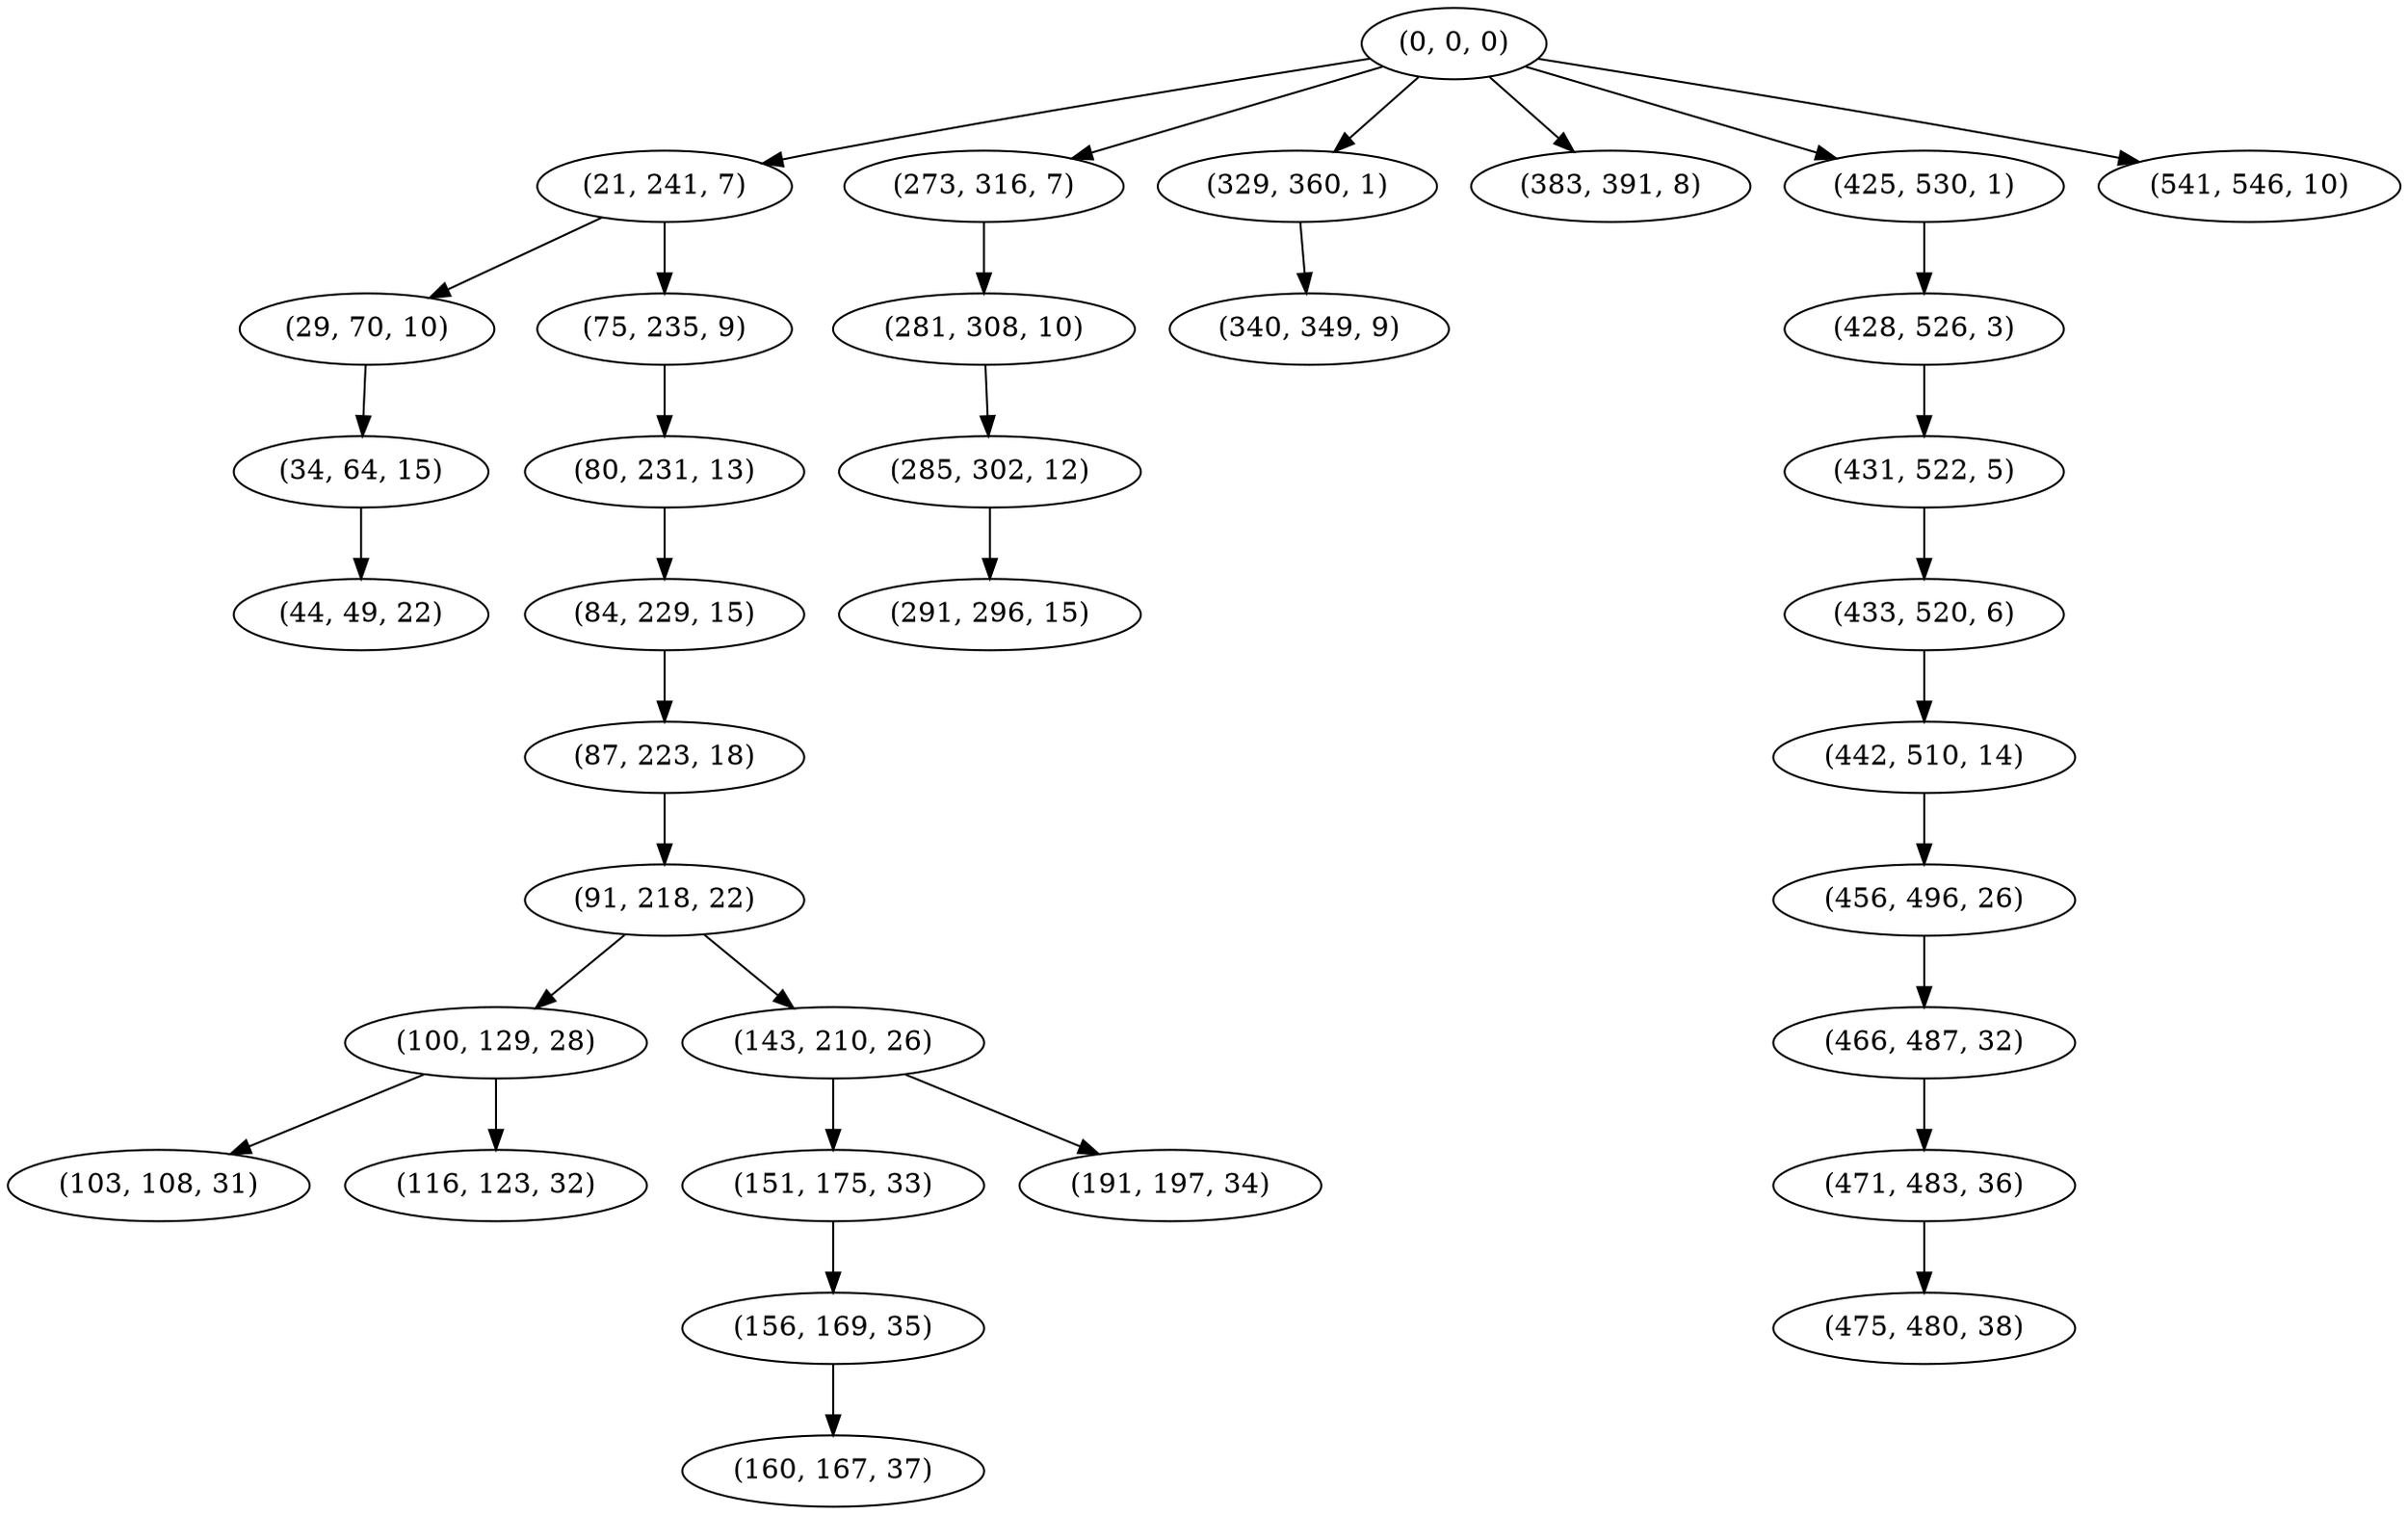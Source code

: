 digraph tree {
    "(0, 0, 0)";
    "(21, 241, 7)";
    "(29, 70, 10)";
    "(34, 64, 15)";
    "(44, 49, 22)";
    "(75, 235, 9)";
    "(80, 231, 13)";
    "(84, 229, 15)";
    "(87, 223, 18)";
    "(91, 218, 22)";
    "(100, 129, 28)";
    "(103, 108, 31)";
    "(116, 123, 32)";
    "(143, 210, 26)";
    "(151, 175, 33)";
    "(156, 169, 35)";
    "(160, 167, 37)";
    "(191, 197, 34)";
    "(273, 316, 7)";
    "(281, 308, 10)";
    "(285, 302, 12)";
    "(291, 296, 15)";
    "(329, 360, 1)";
    "(340, 349, 9)";
    "(383, 391, 8)";
    "(425, 530, 1)";
    "(428, 526, 3)";
    "(431, 522, 5)";
    "(433, 520, 6)";
    "(442, 510, 14)";
    "(456, 496, 26)";
    "(466, 487, 32)";
    "(471, 483, 36)";
    "(475, 480, 38)";
    "(541, 546, 10)";
    "(0, 0, 0)" -> "(21, 241, 7)";
    "(0, 0, 0)" -> "(273, 316, 7)";
    "(0, 0, 0)" -> "(329, 360, 1)";
    "(0, 0, 0)" -> "(383, 391, 8)";
    "(0, 0, 0)" -> "(425, 530, 1)";
    "(0, 0, 0)" -> "(541, 546, 10)";
    "(21, 241, 7)" -> "(29, 70, 10)";
    "(21, 241, 7)" -> "(75, 235, 9)";
    "(29, 70, 10)" -> "(34, 64, 15)";
    "(34, 64, 15)" -> "(44, 49, 22)";
    "(75, 235, 9)" -> "(80, 231, 13)";
    "(80, 231, 13)" -> "(84, 229, 15)";
    "(84, 229, 15)" -> "(87, 223, 18)";
    "(87, 223, 18)" -> "(91, 218, 22)";
    "(91, 218, 22)" -> "(100, 129, 28)";
    "(91, 218, 22)" -> "(143, 210, 26)";
    "(100, 129, 28)" -> "(103, 108, 31)";
    "(100, 129, 28)" -> "(116, 123, 32)";
    "(143, 210, 26)" -> "(151, 175, 33)";
    "(143, 210, 26)" -> "(191, 197, 34)";
    "(151, 175, 33)" -> "(156, 169, 35)";
    "(156, 169, 35)" -> "(160, 167, 37)";
    "(273, 316, 7)" -> "(281, 308, 10)";
    "(281, 308, 10)" -> "(285, 302, 12)";
    "(285, 302, 12)" -> "(291, 296, 15)";
    "(329, 360, 1)" -> "(340, 349, 9)";
    "(425, 530, 1)" -> "(428, 526, 3)";
    "(428, 526, 3)" -> "(431, 522, 5)";
    "(431, 522, 5)" -> "(433, 520, 6)";
    "(433, 520, 6)" -> "(442, 510, 14)";
    "(442, 510, 14)" -> "(456, 496, 26)";
    "(456, 496, 26)" -> "(466, 487, 32)";
    "(466, 487, 32)" -> "(471, 483, 36)";
    "(471, 483, 36)" -> "(475, 480, 38)";
}

